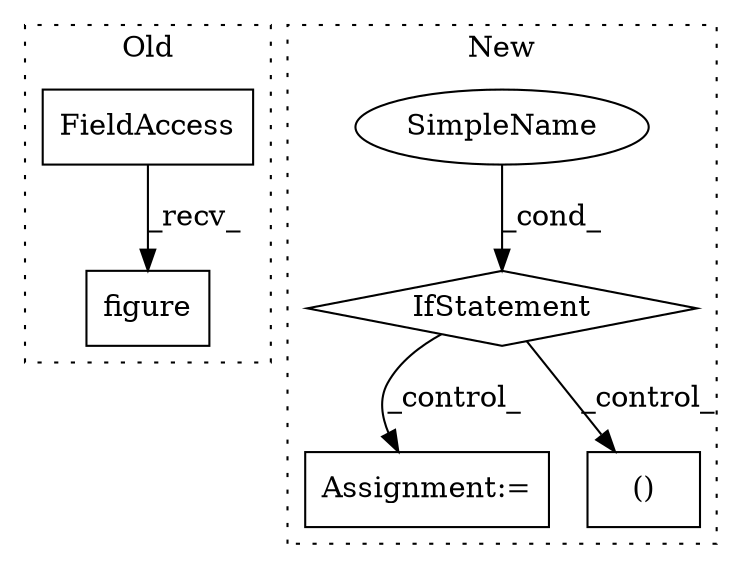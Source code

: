digraph G {
subgraph cluster0 {
1 [label="figure" a="32" s="2757,2771" l="7,1" shape="box"];
3 [label="FieldAccess" a="22" s="2739" l="17" shape="box"];
label = "Old";
style="dotted";
}
subgraph cluster1 {
2 [label="IfStatement" a="25" s="7132,7148" l="4,2" shape="diamond"];
4 [label="Assignment:=" a="7" s="7183" l="2" shape="box"];
5 [label="SimpleName" a="42" s="" l="" shape="ellipse"];
6 [label="()" a="106" s="7165" l="18" shape="box"];
label = "New";
style="dotted";
}
2 -> 4 [label="_control_"];
2 -> 6 [label="_control_"];
3 -> 1 [label="_recv_"];
5 -> 2 [label="_cond_"];
}